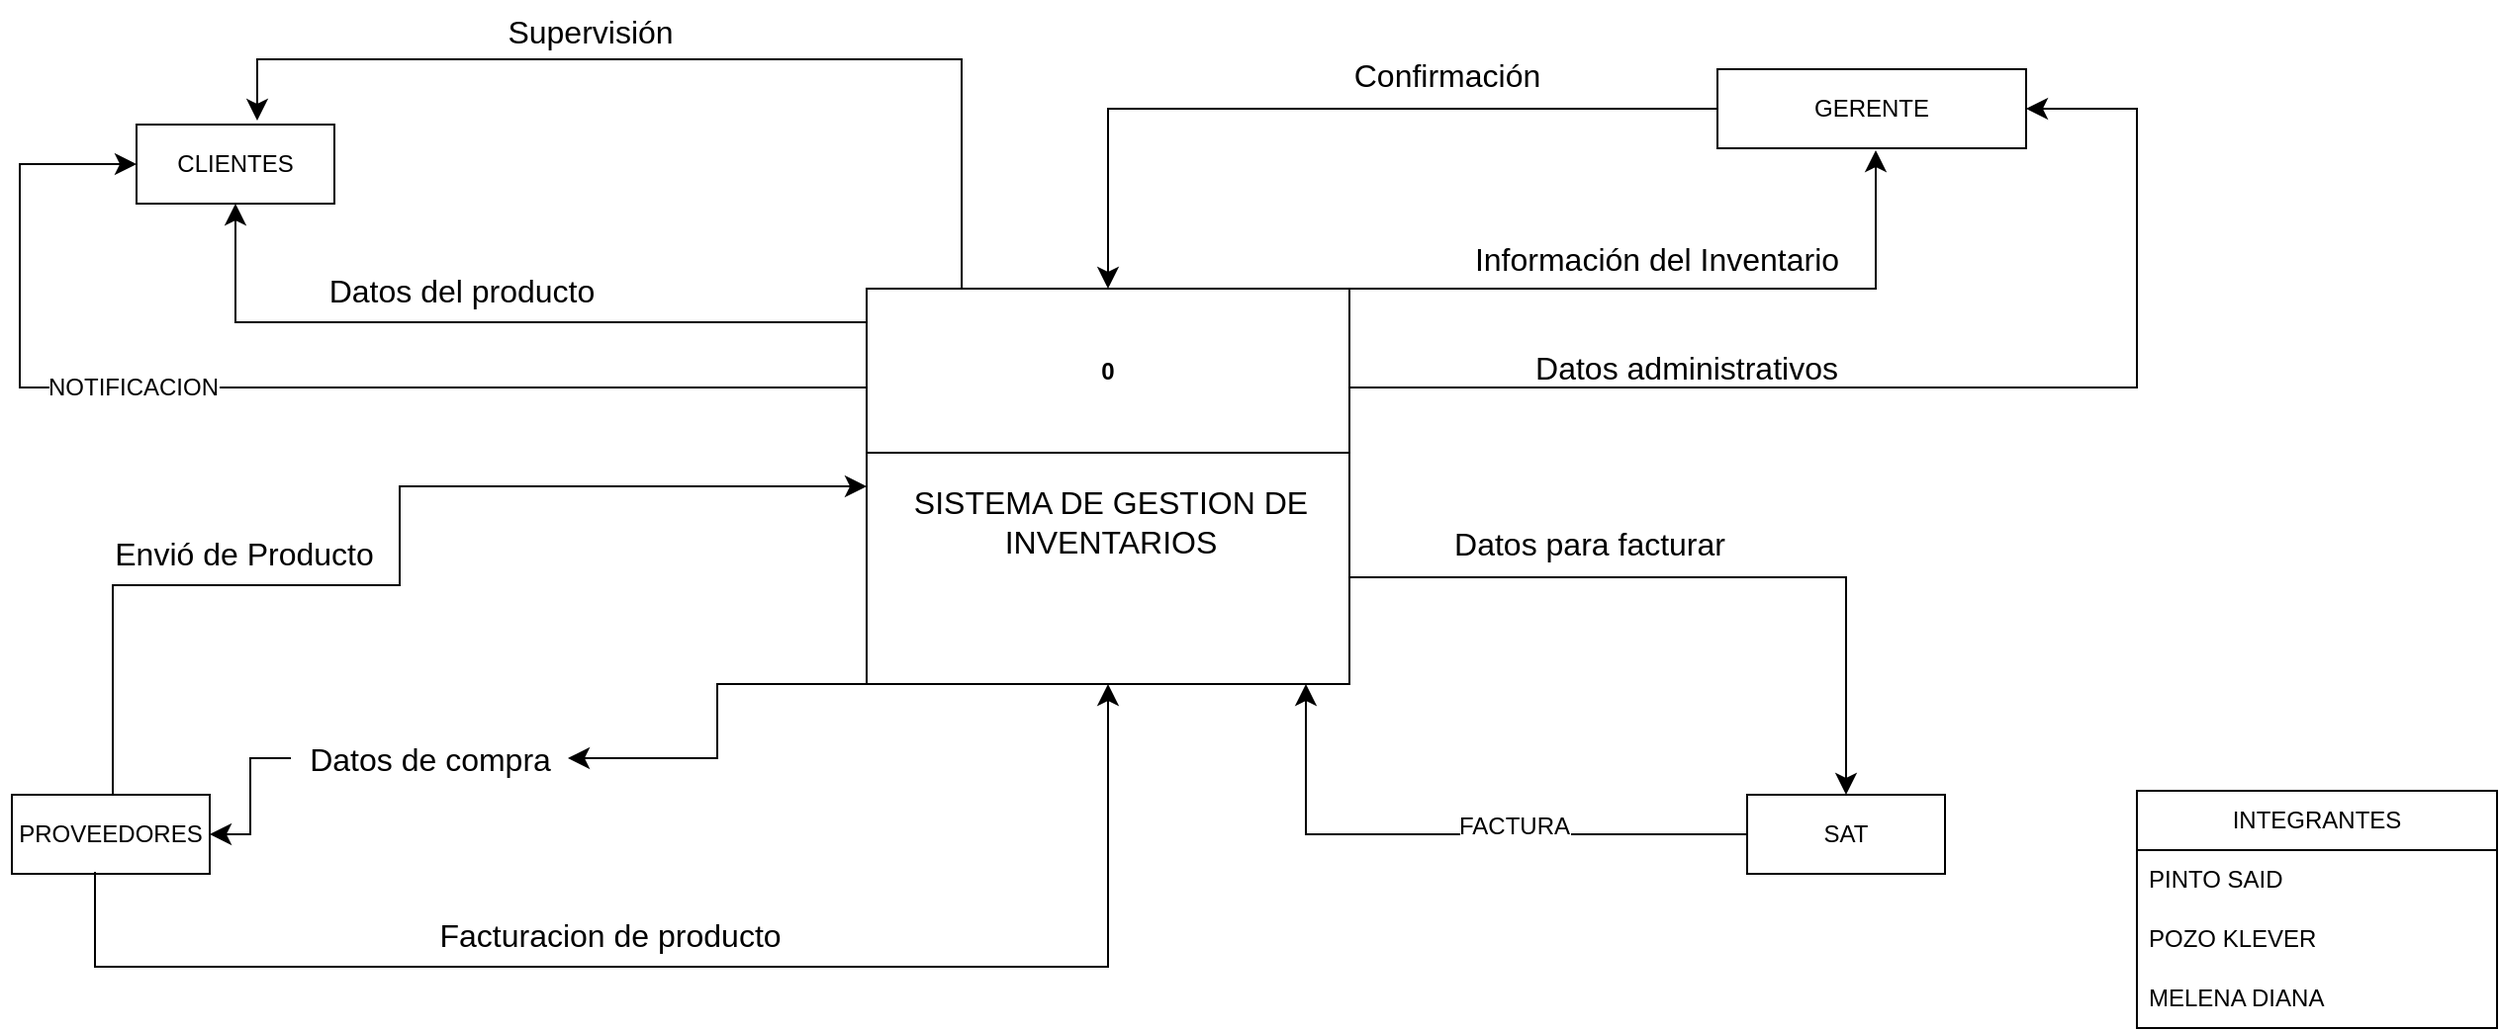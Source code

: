 <mxfile version="24.4.10" type="github">
  <diagram name="Página-1" id="2OZ_F0GOnzpVDjoOHze3">
    <mxGraphModel dx="1619" dy="1281" grid="0" gridSize="10" guides="1" tooltips="1" connect="1" arrows="1" fold="1" page="0" pageScale="1" pageWidth="827" pageHeight="1169" math="0" shadow="0">
      <root>
        <mxCell id="0" />
        <mxCell id="1" parent="0" />
        <mxCell id="komAiraVEAq9OXNVHG3H-1" value="0" style="swimlane;whiteSpace=wrap;html=1;startSize=83;" vertex="1" parent="1">
          <mxGeometry x="547" y="78" width="244" height="200" as="geometry" />
        </mxCell>
        <mxCell id="komAiraVEAq9OXNVHG3H-2" value="SISTEMA DE GESTION DE&lt;div&gt;INVENTARIOS&lt;/div&gt;" style="text;html=1;align=center;verticalAlign=middle;resizable=0;points=[];autosize=1;strokeColor=none;fillColor=none;fontSize=16;" vertex="1" parent="komAiraVEAq9OXNVHG3H-1">
          <mxGeometry x="14" y="93" width="217" height="50" as="geometry" />
        </mxCell>
        <mxCell id="komAiraVEAq9OXNVHG3H-3" value="CLIENTES" style="whiteSpace=wrap;html=1;align=center;" vertex="1" parent="1">
          <mxGeometry x="178" y="-5" width="100" height="40" as="geometry" />
        </mxCell>
        <mxCell id="komAiraVEAq9OXNVHG3H-4" value="PROVEEDORES" style="whiteSpace=wrap;html=1;align=center;" vertex="1" parent="1">
          <mxGeometry x="115" y="334" width="100" height="40" as="geometry" />
        </mxCell>
        <mxCell id="komAiraVEAq9OXNVHG3H-5" value="GERENTE" style="whiteSpace=wrap;html=1;align=center;" vertex="1" parent="1">
          <mxGeometry x="977" y="-33" width="156" height="40" as="geometry" />
        </mxCell>
        <mxCell id="komAiraVEAq9OXNVHG3H-6" value="SAT" style="whiteSpace=wrap;html=1;align=center;" vertex="1" parent="1">
          <mxGeometry x="992" y="334" width="100" height="40" as="geometry" />
        </mxCell>
        <mxCell id="komAiraVEAq9OXNVHG3H-7" value="" style="edgeStyle=elbowEdgeStyle;elbow=horizontal;endArrow=classic;html=1;curved=0;rounded=0;endSize=8;startSize=8;fontSize=12;entryX=1;entryY=0.5;entryDx=0;entryDy=0;" edge="1" parent="1" source="komAiraVEAq9OXNVHG3H-10" target="komAiraVEAq9OXNVHG3H-4">
          <mxGeometry width="50" height="50" relative="1" as="geometry">
            <mxPoint x="547" y="278" as="sourcePoint" />
            <mxPoint x="423" y="365" as="targetPoint" />
          </mxGeometry>
        </mxCell>
        <mxCell id="komAiraVEAq9OXNVHG3H-8" value="" style="edgeStyle=segmentEdgeStyle;endArrow=classic;html=1;curved=0;rounded=0;endSize=8;startSize=8;fontSize=12;exitX=0;exitY=0.085;exitDx=0;exitDy=0;exitPerimeter=0;" edge="1" parent="1" source="komAiraVEAq9OXNVHG3H-1">
          <mxGeometry width="50" height="50" relative="1" as="geometry">
            <mxPoint x="386.12" y="91" as="sourcePoint" />
            <mxPoint x="228" y="35" as="targetPoint" />
          </mxGeometry>
        </mxCell>
        <mxCell id="komAiraVEAq9OXNVHG3H-9" value="Datos del producto" style="text;html=1;align=center;verticalAlign=middle;resizable=0;points=[];autosize=1;strokeColor=none;fillColor=none;fontSize=16;" vertex="1" parent="1">
          <mxGeometry x="266" y="63" width="152" height="31" as="geometry" />
        </mxCell>
        <mxCell id="komAiraVEAq9OXNVHG3H-11" value="" style="edgeStyle=elbowEdgeStyle;elbow=horizontal;endArrow=classic;html=1;curved=0;rounded=0;endSize=8;startSize=8;fontSize=12;entryX=1;entryY=0.5;entryDx=0;entryDy=0;" edge="1" parent="1" target="komAiraVEAq9OXNVHG3H-10">
          <mxGeometry width="50" height="50" relative="1" as="geometry">
            <mxPoint x="547" y="278" as="sourcePoint" />
            <mxPoint x="215" y="354" as="targetPoint" />
          </mxGeometry>
        </mxCell>
        <mxCell id="komAiraVEAq9OXNVHG3H-10" value="Datos de compra" style="text;html=1;align=center;verticalAlign=middle;resizable=0;points=[];autosize=1;strokeColor=none;fillColor=none;fontSize=16;" vertex="1" parent="1">
          <mxGeometry x="256" y="300" width="140" height="31" as="geometry" />
        </mxCell>
        <mxCell id="komAiraVEAq9OXNVHG3H-12" value="" style="edgeStyle=elbowEdgeStyle;elbow=vertical;endArrow=classic;html=1;curved=0;rounded=0;endSize=8;startSize=8;fontSize=12;entryX=0.5;entryY=1;entryDx=0;entryDy=0;" edge="1" parent="1">
          <mxGeometry width="50" height="50" relative="1" as="geometry">
            <mxPoint x="791" y="132.5" as="sourcePoint" />
            <mxPoint x="1057" y="8" as="targetPoint" />
            <Array as="points">
              <mxPoint x="882" y="78" />
            </Array>
          </mxGeometry>
        </mxCell>
        <mxCell id="komAiraVEAq9OXNVHG3H-17" value="Supervisión" style="text;html=1;align=center;verticalAlign=middle;resizable=0;points=[];autosize=1;strokeColor=none;fillColor=none;fontSize=16;" vertex="1" parent="1">
          <mxGeometry x="356" y="-68" width="102" height="31" as="geometry" />
        </mxCell>
        <mxCell id="komAiraVEAq9OXNVHG3H-22" value="" style="edgeStyle=segmentEdgeStyle;endArrow=classic;html=1;curved=0;rounded=0;endSize=8;startSize=8;fontSize=12;exitX=0.201;exitY=0.01;exitDx=0;exitDy=0;exitPerimeter=0;" edge="1" parent="1">
          <mxGeometry width="50" height="50" relative="1" as="geometry">
            <mxPoint x="595.044" y="78" as="sourcePoint" />
            <mxPoint x="239" y="-7" as="targetPoint" />
            <Array as="points">
              <mxPoint x="595" y="-38" />
              <mxPoint x="239" y="-38" />
            </Array>
          </mxGeometry>
        </mxCell>
        <mxCell id="komAiraVEAq9OXNVHG3H-31" value="" style="edgeStyle=elbowEdgeStyle;elbow=horizontal;endArrow=classic;html=1;curved=0;rounded=0;endSize=8;startSize=8;fontSize=12;exitX=0.42;exitY=0.975;exitDx=0;exitDy=0;exitPerimeter=0;entryX=0.5;entryY=1;entryDx=0;entryDy=0;" edge="1" parent="1" source="komAiraVEAq9OXNVHG3H-4" target="komAiraVEAq9OXNVHG3H-1">
          <mxGeometry width="50" height="50" relative="1" as="geometry">
            <mxPoint x="153" y="427" as="sourcePoint" />
            <mxPoint x="639" y="288" as="targetPoint" />
            <Array as="points">
              <mxPoint x="637" y="421" />
            </Array>
          </mxGeometry>
        </mxCell>
        <mxCell id="komAiraVEAq9OXNVHG3H-32" value="Facturacion de producto" style="text;html=1;align=center;verticalAlign=middle;resizable=0;points=[];autosize=1;strokeColor=none;fillColor=none;fontSize=16;" vertex="1" parent="1">
          <mxGeometry x="321" y="389" width="191" height="31" as="geometry" />
        </mxCell>
        <mxCell id="komAiraVEAq9OXNVHG3H-33" value="" style="edgeStyle=segmentEdgeStyle;endArrow=classic;html=1;curved=0;rounded=0;endSize=8;startSize=8;fontSize=12;entryX=0;entryY=0.5;entryDx=0;entryDy=0;" edge="1" parent="1" target="komAiraVEAq9OXNVHG3H-1">
          <mxGeometry width="50" height="50" relative="1" as="geometry">
            <mxPoint x="166" y="334" as="sourcePoint" />
            <mxPoint x="311" y="192" as="targetPoint" />
            <Array as="points">
              <mxPoint x="166" y="228" />
              <mxPoint x="311" y="228" />
              <mxPoint x="311" y="178" />
            </Array>
          </mxGeometry>
        </mxCell>
        <mxCell id="komAiraVEAq9OXNVHG3H-34" value="Envió de Producto" style="text;html=1;align=center;verticalAlign=middle;resizable=0;points=[];autosize=1;strokeColor=none;fillColor=none;fontSize=16;" vertex="1" parent="1">
          <mxGeometry x="157.5" y="196.5" width="149" height="31" as="geometry" />
        </mxCell>
        <mxCell id="komAiraVEAq9OXNVHG3H-36" value="Información del Inventario" style="text;html=1;align=center;verticalAlign=middle;resizable=0;points=[];autosize=1;strokeColor=none;fillColor=none;fontSize=16;" vertex="1" parent="1">
          <mxGeometry x="844.5" y="47.5" width="202" height="31" as="geometry" />
        </mxCell>
        <mxCell id="komAiraVEAq9OXNVHG3H-37" value="" style="edgeStyle=segmentEdgeStyle;endArrow=classic;html=1;curved=0;rounded=0;endSize=8;startSize=8;fontSize=12;exitX=0;exitY=0.5;exitDx=0;exitDy=0;entryX=0.5;entryY=0;entryDx=0;entryDy=0;" edge="1" parent="1" source="komAiraVEAq9OXNVHG3H-5" target="komAiraVEAq9OXNVHG3H-1">
          <mxGeometry width="50" height="50" relative="1" as="geometry">
            <mxPoint x="807" y="-18" as="sourcePoint" />
            <mxPoint x="857" y="-68" as="targetPoint" />
          </mxGeometry>
        </mxCell>
        <mxCell id="komAiraVEAq9OXNVHG3H-38" value="Confirmación" style="text;html=1;align=center;verticalAlign=middle;resizable=0;points=[];autosize=1;strokeColor=none;fillColor=none;fontSize=16;" vertex="1" parent="1">
          <mxGeometry x="783.5" y="-45.5" width="112" height="31" as="geometry" />
        </mxCell>
        <mxCell id="komAiraVEAq9OXNVHG3H-39" value="" style="edgeStyle=elbowEdgeStyle;elbow=vertical;endArrow=classic;html=1;curved=0;rounded=0;endSize=8;startSize=8;fontSize=12;entryX=0.5;entryY=0;entryDx=0;entryDy=0;exitX=1;exitY=0.5;exitDx=0;exitDy=0;" edge="1" parent="1" source="komAiraVEAq9OXNVHG3H-1" target="komAiraVEAq9OXNVHG3H-6">
          <mxGeometry width="50" height="50" relative="1" as="geometry">
            <mxPoint x="911" y="181" as="sourcePoint" />
            <mxPoint x="1065" y="288" as="targetPoint" />
            <Array as="points">
              <mxPoint x="933" y="224" />
            </Array>
          </mxGeometry>
        </mxCell>
        <mxCell id="komAiraVEAq9OXNVHG3H-40" value="Datos para facturar" style="text;html=1;align=center;verticalAlign=middle;resizable=0;points=[];autosize=1;strokeColor=none;fillColor=none;fontSize=16;" vertex="1" parent="1">
          <mxGeometry x="834" y="191" width="155" height="31" as="geometry" />
        </mxCell>
        <mxCell id="komAiraVEAq9OXNVHG3H-41" value="" style="edgeStyle=segmentEdgeStyle;endArrow=classic;html=1;curved=0;rounded=0;endSize=8;startSize=8;fontSize=12;exitX=0;exitY=0.5;exitDx=0;exitDy=0;" edge="1" parent="1" source="komAiraVEAq9OXNVHG3H-6">
          <mxGeometry width="50" height="50" relative="1" as="geometry">
            <mxPoint x="817.5" y="328" as="sourcePoint" />
            <mxPoint x="769" y="278" as="targetPoint" />
          </mxGeometry>
        </mxCell>
        <mxCell id="komAiraVEAq9OXNVHG3H-42" value="FACTURA" style="edgeLabel;html=1;align=center;verticalAlign=middle;resizable=0;points=[];fontSize=12;" vertex="1" connectable="0" parent="komAiraVEAq9OXNVHG3H-41">
          <mxGeometry x="-0.212" y="-4" relative="1" as="geometry">
            <mxPoint as="offset" />
          </mxGeometry>
        </mxCell>
        <mxCell id="komAiraVEAq9OXNVHG3H-44" value="" style="edgeStyle=elbowEdgeStyle;elbow=horizontal;endArrow=classic;html=1;curved=0;rounded=0;endSize=8;startSize=8;fontSize=12;exitX=0;exitY=0.25;exitDx=0;exitDy=0;entryX=0;entryY=0.5;entryDx=0;entryDy=0;" edge="1" parent="1" source="komAiraVEAq9OXNVHG3H-1" target="komAiraVEAq9OXNVHG3H-3">
          <mxGeometry width="50" height="50" relative="1" as="geometry">
            <mxPoint x="545" y="130" as="sourcePoint" />
            <mxPoint x="155" y="19" as="targetPoint" />
            <Array as="points">
              <mxPoint x="119" y="98" />
            </Array>
          </mxGeometry>
        </mxCell>
        <mxCell id="komAiraVEAq9OXNVHG3H-45" value="NOTIFICACION" style="edgeLabel;html=1;align=center;verticalAlign=middle;resizable=0;points=[];fontSize=12;" vertex="1" connectable="0" parent="komAiraVEAq9OXNVHG3H-44">
          <mxGeometry x="0.237" relative="1" as="geometry">
            <mxPoint as="offset" />
          </mxGeometry>
        </mxCell>
        <mxCell id="komAiraVEAq9OXNVHG3H-46" value="" style="edgeStyle=elbowEdgeStyle;elbow=horizontal;endArrow=classic;html=1;curved=0;rounded=0;endSize=8;startSize=8;fontSize=12;entryX=1;entryY=0.5;entryDx=0;entryDy=0;exitX=1;exitY=0.25;exitDx=0;exitDy=0;" edge="1" parent="1" source="komAiraVEAq9OXNVHG3H-1" target="komAiraVEAq9OXNVHG3H-5">
          <mxGeometry width="50" height="50" relative="1" as="geometry">
            <mxPoint x="1387" y="171" as="sourcePoint" />
            <mxPoint x="1051" y="133" as="targetPoint" />
            <Array as="points">
              <mxPoint x="1189" y="154" />
            </Array>
          </mxGeometry>
        </mxCell>
        <mxCell id="komAiraVEAq9OXNVHG3H-47" value="Datos administrativos" style="text;html=1;align=center;verticalAlign=middle;resizable=0;points=[];autosize=1;strokeColor=none;fillColor=none;fontSize=16;" vertex="1" parent="1">
          <mxGeometry x="875.5" y="102.5" width="171" height="31" as="geometry" />
        </mxCell>
        <mxCell id="komAiraVEAq9OXNVHG3H-48" value="INTEGRANTES" style="swimlane;fontStyle=0;childLayout=stackLayout;horizontal=1;startSize=30;horizontalStack=0;resizeParent=1;resizeParentMax=0;resizeLast=0;collapsible=1;marginBottom=0;whiteSpace=wrap;html=1;" vertex="1" parent="1">
          <mxGeometry x="1189" y="332" width="182" height="120" as="geometry" />
        </mxCell>
        <mxCell id="komAiraVEAq9OXNVHG3H-49" value="PINTO SAID" style="text;strokeColor=none;fillColor=none;align=left;verticalAlign=middle;spacingLeft=4;spacingRight=4;overflow=hidden;points=[[0,0.5],[1,0.5]];portConstraint=eastwest;rotatable=0;whiteSpace=wrap;html=1;" vertex="1" parent="komAiraVEAq9OXNVHG3H-48">
          <mxGeometry y="30" width="182" height="30" as="geometry" />
        </mxCell>
        <mxCell id="komAiraVEAq9OXNVHG3H-50" value="POZO KLEVER" style="text;strokeColor=none;fillColor=none;align=left;verticalAlign=middle;spacingLeft=4;spacingRight=4;overflow=hidden;points=[[0,0.5],[1,0.5]];portConstraint=eastwest;rotatable=0;whiteSpace=wrap;html=1;" vertex="1" parent="komAiraVEAq9OXNVHG3H-48">
          <mxGeometry y="60" width="182" height="30" as="geometry" />
        </mxCell>
        <mxCell id="komAiraVEAq9OXNVHG3H-51" value="MELENA DIANA" style="text;strokeColor=none;fillColor=none;align=left;verticalAlign=middle;spacingLeft=4;spacingRight=4;overflow=hidden;points=[[0,0.5],[1,0.5]];portConstraint=eastwest;rotatable=0;whiteSpace=wrap;html=1;" vertex="1" parent="komAiraVEAq9OXNVHG3H-48">
          <mxGeometry y="90" width="182" height="30" as="geometry" />
        </mxCell>
      </root>
    </mxGraphModel>
  </diagram>
</mxfile>

